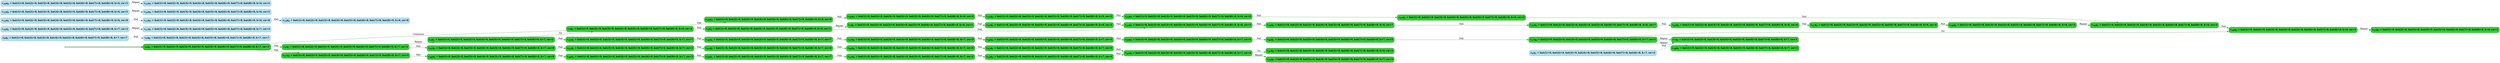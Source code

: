 digraph g {

	rankdir="LR"

	__invisible__[shape="point", color="forestgreen"]
	c0q1[label=<<b>c<sub>0</sub>q<sub>1</sub> = bat(1)=9, bat(2)=9, bat(3)=9, bat(4)=9, bat(5)=9, bat(6)=9, bat(7)=9, bat(8)=9, h=7, sw=1</b>>, shape="box", style="rounded, filled", fillcolor="limegreen", color="forestgreen", penwidth=3] // Initial
	c1q1[label=<<b>c<sub>1</sub>q<sub>1</sub> = bat(1)=8, bat(2)=9, bat(3)=9, bat(4)=9, bat(5)=9, bat(6)=9, bat(7)=9, bat(8)=9, h=7, sw=2</b>>, shape="box", style="rounded, filled", fillcolor="limegreen", color="forestgreen"]
	c2q1[label=<<b>c<sub>2</sub>q<sub>1</sub> = bat(1)=9, bat(2)=9, bat(3)=9, bat(4)=9, bat(5)=9, bat(6)=9, bat(7)=9, bat(8)=9, h=7, sw=2</b>>, shape="box", style="rounded, filled", fillcolor="limegreen", color="forestgreen"]
	c3q3[label=<<b>c<sub>3</sub>q<sub>3</sub> = bat(1)=9, bat(2)=9, bat(3)=9, bat(4)=9, bat(5)=9, bat(6)=9, bat(7)=9, bat(8)=9, h=6, sw=2</b>>, shape="box", style="rounded, filled", fillcolor="limegreen", color="forestgreen"]
	c4q3[label=<<b>c<sub>4</sub>q<sub>3</sub> = bat(1)=9, bat(2)=8, bat(3)=9, bat(4)=9, bat(5)=9, bat(6)=9, bat(7)=9, bat(8)=9, h=6, sw=1</b>>, shape="box", style="rounded, filled", fillcolor="limegreen", color="forestgreen"]
	c5q3[label=<<b>c<sub>5</sub>q<sub>3</sub> = bat(1)=9, bat(2)=9, bat(3)=9, bat(4)=9, bat(5)=9, bat(6)=9, bat(7)=9, bat(8)=9, h=6, sw=1</b>>, shape="box", style="rounded, filled", fillcolor="limegreen", color="forestgreen"]
	c22q3[label=<<b>c<sub>22</sub>q<sub>3</sub> = bat(1)=8, bat(2)=9, bat(3)=9, bat(4)=9, bat(5)=9, bat(6)=9, bat(7)=9, bat(8)=9, h=6, sw=2</b>>, shape="box", style="rounded, filled", fillcolor="limegreen", color="forestgreen"]
	c23q3[label=<<b>c<sub>23</sub>q<sub>3</sub> = bat(1)=8, bat(2)=8, bat(3)=9, bat(4)=9, bat(5)=9, bat(6)=9, bat(7)=9, bat(8)=9, h=6, sw=5</b>>, shape="box", style="rounded, filled", fillcolor="limegreen", color="forestgreen"]
	c24q3[label=<<b>c<sub>24</sub>q<sub>3</sub> = bat(1)=8, bat(2)=8, bat(3)=9, bat(4)=9, bat(5)=8, bat(6)=9, bat(7)=9, bat(8)=9, h=6, sw=7</b>>, shape="box", style="rounded, filled", fillcolor="limegreen", color="forestgreen"]
	c25q3[label=<<b>c<sub>25</sub>q<sub>3</sub> = bat(1)=8, bat(2)=8, bat(3)=9, bat(4)=9, bat(5)=8, bat(6)=9, bat(7)=9, bat(8)=8, h=6, sw=7</b>>, shape="box", style="rounded, filled", fillcolor="limegreen", color="forestgreen"]
	c26q3[label=<<b>c<sub>26</sub>q<sub>3</sub> = bat(1)=8, bat(2)=8, bat(3)=9, bat(4)=9, bat(5)=8, bat(6)=9, bat(7)=8, bat(8)=8, h=6, sw=6</b>>, shape="box", style="rounded, filled", fillcolor="limegreen", color="forestgreen"]
	c27q3[label=<<b>c<sub>27</sub>q<sub>3</sub> = bat(1)=8, bat(2)=8, bat(3)=9, bat(4)=9, bat(5)=8, bat(6)=8, bat(7)=8, bat(8)=8, h=6, sw=4</b>>, shape="box", style="rounded, filled", fillcolor="limegreen", color="forestgreen"]
	c28q2[label=<<b>c<sub>28</sub>q<sub>2</sub> = bat(1)=8, bat(2)=8, bat(3)=9, bat(4)=8, bat(5)=8, bat(6)=8, bat(7)=8, bat(8)=8, h=6, sw=3</b>>, shape="box", style="rounded, filled", fillcolor="limegreen", color="forestgreen"]
	c34q3[label=<<b>c<sub>34</sub>q<sub>3</sub> = bat(1)=9, bat(2)=8, bat(3)=9, bat(4)=8, bat(5)=8, bat(6)=8, bat(7)=8, bat(8)=8, h=6, sw=3</b>>, shape="box", style="rounded, filled", fillcolor="limegreen", color="forestgreen"]
	c19q2[label=<<b>c<sub>19</sub>q<sub>2</sub> = bat(1)=9, bat(2)=8, bat(3)=8, bat(4)=8, bat(5)=8, bat(6)=8, bat(7)=8, bat(8)=8, h=6, sw=1</b>>, shape="box", style="rounded, filled", fillcolor="limegreen", color="forestgreen"]
	c53q3[label=<<b>c<sub>53</sub>q<sub>3</sub> = bat(1)=9, bat(2)=8, bat(3)=8, bat(4)=9, bat(5)=8, bat(6)=8, bat(7)=8, bat(8)=8, h=6, sw=1</b>>, shape="box", style="rounded, filled", fillcolor="limegreen", color="forestgreen"]
	c29q3[label=<<b>c<sub>29</sub>q<sub>3</sub> = bat(1)=9, bat(2)=8, bat(3)=9, bat(4)=9, bat(5)=9, bat(6)=9, bat(7)=9, bat(8)=9, h=6, sw=8</b>>, shape="box", style="rounded, filled", fillcolor="limegreen", color="forestgreen"]
	c30q3[label=<<b>c<sub>30</sub>q<sub>3</sub> = bat(1)=9, bat(2)=8, bat(3)=9, bat(4)=9, bat(5)=9, bat(6)=9, bat(7)=9, bat(8)=8, h=6, sw=4</b>>, shape="box", style="rounded, filled", fillcolor="limegreen", color="forestgreen"]
	c31q3[label=<<b>c<sub>31</sub>q<sub>3</sub> = bat(1)=9, bat(2)=8, bat(3)=9, bat(4)=8, bat(5)=9, bat(6)=9, bat(7)=9, bat(8)=8, h=6, sw=5</b>>, shape="box", style="rounded, filled", fillcolor="limegreen", color="forestgreen"]
	c32q3[label=<<b>c<sub>32</sub>q<sub>3</sub> = bat(1)=9, bat(2)=8, bat(3)=9, bat(4)=8, bat(5)=8, bat(6)=9, bat(7)=9, bat(8)=8, h=6, sw=6</b>>, shape="box", style="rounded, filled", fillcolor="limegreen", color="forestgreen"]
	c33q3[label=<<b>c<sub>33</sub>q<sub>3</sub> = bat(1)=9, bat(2)=8, bat(3)=9, bat(4)=8, bat(5)=8, bat(6)=9, bat(7)=8, bat(8)=8, h=6, sw=6</b>>, shape="box", style="rounded, filled", fillcolor="limegreen", color="forestgreen"]
	c35q1[label=<<b>c<sub>35</sub>q<sub>1</sub> = bat(1)=9, bat(2)=8, bat(3)=9, bat(4)=9, bat(5)=9, bat(6)=9, bat(7)=9, bat(8)=9, h=7, sw=7</b>>, shape="box", style="rounded, filled", fillcolor="limegreen", color="forestgreen"]
	c36q1[label=<<b>c<sub>36</sub>q<sub>1</sub> = bat(1)=9, bat(2)=8, bat(3)=9, bat(4)=9, bat(5)=9, bat(6)=9, bat(7)=9, bat(8)=8, h=7, sw=7</b>>, shape="box", style="rounded, filled", fillcolor="limegreen", color="forestgreen"]
	c37q1[label=<<b>c<sub>37</sub>q<sub>1</sub> = bat(1)=9, bat(2)=8, bat(3)=9, bat(4)=9, bat(5)=9, bat(6)=9, bat(7)=8, bat(8)=8, h=7, sw=3</b>>, shape="box", style="rounded, filled", fillcolor="limegreen", color="forestgreen"]
	c38q1[label=<<b>c<sub>38</sub>q<sub>1</sub> = bat(1)=9, bat(2)=8, bat(3)=8, bat(4)=9, bat(5)=9, bat(6)=9, bat(7)=8, bat(8)=8, h=7, sw=4</b>>, shape="box", style="rounded, filled", fillcolor="limegreen", color="forestgreen"]
	c39q1[label=<<b>c<sub>39</sub>q<sub>1</sub> = bat(1)=9, bat(2)=8, bat(3)=8, bat(4)=8, bat(5)=9, bat(6)=9, bat(7)=8, bat(8)=8, h=7, sw=5</b>>, shape="box", style="rounded, filled", fillcolor="limegreen", color="forestgreen"]
	c40q1[label=<<b>c<sub>40</sub>q<sub>1</sub> = bat(1)=9, bat(2)=8, bat(3)=8, bat(4)=8, bat(5)=9, bat(6)=8, bat(7)=8, bat(8)=8, h=7, sw=5</b>>, shape="box", style="rounded, filled", fillcolor="limegreen", color="forestgreen"]
	c17q0[label=<<b>c<sub>17</sub>q<sub>0</sub> = bat(1)=9, bat(2)=8, bat(3)=8, bat(4)=8, bat(5)=8, bat(6)=8, bat(7)=8, bat(8)=8, h=7, sw=1</b>>, shape="box", style="rounded, filled", fillcolor="limegreen", color="forestgreen"]
	c18q1[label=<<b>c<sub>18</sub>q<sub>1</sub> = bat(1)=9, bat(2)=8, bat(3)=8, bat(4)=8, bat(5)=9, bat(6)=8, bat(7)=8, bat(8)=8, h=7, sw=1</b>>, shape="box", style="rounded, filled", fillcolor="limegreen", color="forestgreen"]
	c7q1[label=<<b>c<sub>7</sub>q<sub>1</sub> = bat(1)=9, bat(2)=8, bat(3)=9, bat(4)=8, bat(5)=8, bat(6)=8, bat(7)=8, bat(8)=8, h=7, sw=1</b>>, shape="box", style="rounded, filled", fillcolor="limegreen", color="forestgreen"]
	c41q1[label=<<b>c<sub>41</sub>q<sub>1</sub> = bat(1)=8, bat(2)=8, bat(3)=9, bat(4)=9, bat(5)=9, bat(6)=9, bat(7)=9, bat(8)=9, h=7, sw=8</b>>, shape="box", style="rounded, filled", fillcolor="limegreen", color="forestgreen"]
	c42q1[label=<<b>c<sub>42</sub>q<sub>1</sub> = bat(1)=8, bat(2)=8, bat(3)=9, bat(4)=9, bat(5)=9, bat(6)=9, bat(7)=9, bat(8)=8, h=7, sw=3</b>>, shape="box", style="rounded, filled", fillcolor="limegreen", color="forestgreen"]
	c43q1[label=<<b>c<sub>43</sub>q<sub>1</sub> = bat(1)=8, bat(2)=8, bat(3)=8, bat(4)=9, bat(5)=9, bat(6)=9, bat(7)=9, bat(8)=8, h=7, sw=6</b>>, shape="box", style="rounded, filled", fillcolor="limegreen", color="forestgreen"]
	c44q1[label=<<b>c<sub>44</sub>q<sub>1</sub> = bat(1)=8, bat(2)=8, bat(3)=8, bat(4)=9, bat(5)=9, bat(6)=9, bat(7)=8, bat(8)=8, h=7, sw=6</b>>, shape="box", style="rounded, filled", fillcolor="limegreen", color="forestgreen"]
	c45q1[label=<<b>c<sub>45</sub>q<sub>1</sub> = bat(1)=8, bat(2)=8, bat(3)=8, bat(4)=9, bat(5)=9, bat(6)=8, bat(7)=8, bat(8)=8, h=7, sw=5</b>>, shape="box", style="rounded, filled", fillcolor="limegreen", color="forestgreen"]
	c46q0[label=<<b>c<sub>46</sub>q<sub>0</sub> = bat(1)=8, bat(2)=8, bat(3)=8, bat(4)=9, bat(5)=8, bat(6)=8, bat(7)=8, bat(8)=8, h=7, sw=4</b>>, shape="box", style="rounded, filled", fillcolor="limegreen", color="forestgreen"]
	c54q1[label=<<b>c<sub>54</sub>q<sub>1</sub> = bat(1)=8, bat(2)=8, bat(3)=9, bat(4)=9, bat(5)=8, bat(6)=8, bat(7)=8, bat(8)=8, h=7, sw=4</b>>, shape="box", style="rounded, filled", fillcolor="limegreen", color="forestgreen"]
	c55q2[label=<<b>c<sub>55</sub>q<sub>2</sub> = bat(1)=8, bat(2)=8, bat(3)=8, bat(4)=9, bat(5)=8, bat(6)=8, bat(7)=8, bat(8)=8, h=6, sw=4</b>>, shape="box", style="rounded, filled", fillcolor="limegreen", color="forestgreen"]
	c47q1[label=<<b>c<sub>47</sub>q<sub>1</sub> = bat(1)=8, bat(2)=9, bat(3)=9, bat(4)=9, bat(5)=9, bat(6)=9, bat(7)=9, bat(8)=9, h=7, sw=6</b>>, shape="box", style="rounded, filled", fillcolor="limegreen", color="forestgreen"]
	c48q1[label=<<b>c<sub>48</sub>q<sub>1</sub> = bat(1)=8, bat(2)=9, bat(3)=9, bat(4)=9, bat(5)=9, bat(6)=8, bat(7)=9, bat(8)=9, h=7, sw=8</b>>, shape="box", style="rounded, filled", fillcolor="limegreen", color="forestgreen"]
	c49q1[label=<<b>c<sub>49</sub>q<sub>1</sub> = bat(1)=8, bat(2)=9, bat(3)=9, bat(4)=9, bat(5)=9, bat(6)=8, bat(7)=9, bat(8)=8, h=7, sw=3</b>>, shape="box", style="rounded, filled", fillcolor="limegreen", color="forestgreen"]
	c50q1[label=<<b>c<sub>50</sub>q<sub>1</sub> = bat(1)=8, bat(2)=9, bat(3)=8, bat(4)=9, bat(5)=9, bat(6)=8, bat(7)=9, bat(8)=8, h=7, sw=7</b>>, shape="box", style="rounded, filled", fillcolor="limegreen", color="forestgreen"]
	c51q1[label=<<b>c<sub>51</sub>q<sub>1</sub> = bat(1)=8, bat(2)=9, bat(3)=8, bat(4)=9, bat(5)=9, bat(6)=8, bat(7)=8, bat(8)=8, h=7, sw=2</b>>, shape="box", style="rounded, filled", fillcolor="limegreen", color="forestgreen"]
	c52q1[label=<<b>c<sub>52</sub>q<sub>1</sub> = bat(1)=8, bat(2)=8, bat(3)=8, bat(4)=9, bat(5)=9, bat(6)=8, bat(7)=8, bat(8)=8, h=7, sw=4</b>>, shape="box", style="rounded, filled", fillcolor="limegreen", color="forestgreen"]
	c6q1[label=<<b>c<sub>6</sub>q<sub>1</sub> = bat(1)=9, bat(2)=9, bat(3)=9, bat(4)=8, bat(5)=8, bat(6)=8, bat(7)=8, bat(8)=8, h=7, sw=2</b>>, shape="box", style="rounded, filled, dashed", fillcolor="lightblue2", color="deepskyblue4"]
	c8q1[label=<<b>c<sub>8</sub>q<sub>1</sub> = bat(1)=8, bat(2)=8, bat(3)=8, bat(4)=9, bat(5)=8, bat(6)=8, bat(7)=9, bat(8)=8, h=7, sw=7</b>>, shape="box", style="rounded, filled, dashed", fillcolor="lightblue2", color="deepskyblue4"]
	c9q0[label=<<b>c<sub>9</sub>q<sub>0</sub> = bat(1)=8, bat(2)=8, bat(3)=8, bat(4)=8, bat(5)=8, bat(6)=8, bat(7)=9, bat(8)=8, h=7, sw=7</b>>, shape="box", style="rounded, filled, dashed", fillcolor="lightblue2", color="deepskyblue4"]
	c10q1[label=<<b>c<sub>10</sub>q<sub>1</sub> = bat(1)=8, bat(2)=8, bat(3)=9, bat(4)=8, bat(5)=9, bat(6)=8, bat(7)=8, bat(8)=8, h=7, sw=3</b>>, shape="box", style="rounded, filled, dashed", fillcolor="lightblue2", color="deepskyblue4"]
	c11q1[label=<<b>c<sub>11</sub>q<sub>1</sub> = bat(1)=9, bat(2)=8, bat(3)=9, bat(4)=8, bat(5)=9, bat(6)=8, bat(7)=8, bat(8)=8, h=7, sw=3</b>>, shape="box", style="rounded, filled, dashed", fillcolor="lightblue2", color="deepskyblue4"]
	c12q3[label=<<b>c<sub>12</sub>q<sub>3</sub> = bat(1)=9, bat(2)=9, bat(3)=8, bat(4)=8, bat(5)=8, bat(6)=8, bat(7)=8, bat(8)=9, h=6, sw=8</b>>, shape="box", style="rounded, filled, dashed", fillcolor="lightblue2", color="deepskyblue4"]
	c13q3[label=<<b>c<sub>13</sub>q<sub>3</sub> = bat(1)=9, bat(2)=8, bat(3)=8, bat(4)=8, bat(5)=8, bat(6)=8, bat(7)=8, bat(8)=9, h=6, sw=8</b>>, shape="box", style="rounded, filled, dashed", fillcolor="lightblue2", color="deepskyblue4"]
	c14q2[label=<<b>c<sub>14</sub>q<sub>2</sub> = bat(1)=8, bat(2)=8, bat(3)=8, bat(4)=8, bat(5)=8, bat(6)=8, bat(7)=8, bat(8)=9, h=6, sw=8</b>>, shape="box", style="rounded, filled, dashed", fillcolor="lightblue2", color="deepskyblue4"]
	c15q3[label=<<b>c<sub>15</sub>q<sub>3</sub> = bat(1)=8, bat(2)=8, bat(3)=9, bat(4)=8, bat(5)=9, bat(6)=8, bat(7)=8, bat(8)=8, h=6, sw=5</b>>, shape="box", style="rounded, filled, dashed", fillcolor="lightblue2", color="deepskyblue4"]
	c16q3[label=<<b>c<sub>16</sub>q<sub>3</sub> = bat(1)=8, bat(2)=9, bat(3)=9, bat(4)=8, bat(5)=9, bat(6)=8, bat(7)=8, bat(8)=8, h=6, sw=5</b>>, shape="box", style="rounded, filled, dashed", fillcolor="lightblue2", color="deepskyblue4"]
	c20q2[label=<<b>c<sub>20</sub>q<sub>2</sub> = bat(1)=8, bat(2)=9, bat(3)=8, bat(4)=8, bat(5)=8, bat(6)=8, bat(7)=8, bat(8)=8, h=6, sw=2</b>>, shape="box", style="rounded, filled, dashed", fillcolor="lightblue2", color="deepskyblue4"]
	c21q3[label=<<b>c<sub>21</sub>q<sub>3</sub> = bat(1)=8, bat(2)=9, bat(3)=9, bat(4)=8, bat(5)=8, bat(6)=8, bat(7)=8, bat(8)=8, h=6, sw=2</b>>, shape="box", style="rounded, filled, dashed", fillcolor="lightblue2", color="deepskyblue4"]

	__invisible__ -> c0q1[penwidth=3, color="forestgreen"]
	c0q1 -> c1q1[label=<Fail>, color="forestgreen"]
	c1q1 -> c2q1[label=<Repair>, color="forestgreen"]
	c2q1 -> c3q3[label=<Tic>, color="forestgreen"]
	c3q3 -> c0q1[label=<Commute>, color="forestgreen"]
	c3q3 -> c4q3[label=<Fail>, color="forestgreen"]
	c4q3 -> c5q3[label=<Repair>, color="forestgreen"]
	c5q3 -> c22q3[label=<Fail>, color="forestgreen"]
	c22q3 -> c23q3[label=<Fail>, color="forestgreen"]
	c23q3 -> c24q3[label=<Fail>, color="forestgreen"]
	c24q3 -> c25q3[label=<Fail>, color="forestgreen"]
	c25q3 -> c26q3[label=<Fail>, color="forestgreen"]
	c26q3 -> c27q3[label=<Fail>, color="forestgreen"]
	c27q3 -> c28q2[label=<Fail>, color="forestgreen"]
	c28q2 -> c34q3[label=<Repair>, color="forestgreen"]
	c34q3 -> c19q2[label=<Fail>, color="forestgreen"]
	c19q2 -> c53q3[label=<Repair>, color="forestgreen"]
	c4q3 -> c23q3[label=<Fail>, color="forestgreen"]
	c3q3 -> c29q3[label=<Fail>, color="forestgreen"]
	c29q3 -> c30q3[label=<Fail>, color="forestgreen"]
	c30q3 -> c31q3[label=<Fail>, color="forestgreen"]
	c31q3 -> c32q3[label=<Fail>, color="forestgreen"]
	c32q3 -> c33q3[label=<Fail>, color="forestgreen"]
	c33q3 -> c34q3[label=<Fail>, color="forestgreen"]
	c2q1 -> c35q1[label=<Fail>, color="forestgreen"]
	c35q1 -> c36q1[label=<Fail>, color="forestgreen"]
	c36q1 -> c37q1[label=<Fail>, color="forestgreen"]
	c37q1 -> c38q1[label=<Fail>, color="forestgreen"]
	c38q1 -> c39q1[label=<Fail>, color="forestgreen"]
	c39q1 -> c40q1[label=<Fail>, color="forestgreen"]
	c40q1 -> c17q0[label=<Fail>, color="forestgreen"]
	c17q0 -> c18q1[label=<Repair>, color="forestgreen"]
	c17q0 -> c19q2[label=<Tic>, color="forestgreen"]
	c17q0 -> c7q1[label=<Repair>, color="forestgreen"]
	c1q1 -> c41q1[label=<Fail>, color="forestgreen"]
	c41q1 -> c42q1[label=<Fail>, color="forestgreen"]
	c42q1 -> c43q1[label=<Fail>, color="forestgreen"]
	c43q1 -> c44q1[label=<Fail>, color="forestgreen"]
	c44q1 -> c45q1[label=<Fail>, color="forestgreen"]
	c45q1 -> c46q0[label=<Fail>, color="forestgreen"]
	c46q0 -> c54q1[label=<Repair>, color="forestgreen"]
	c46q0 -> c55q2[label=<Tic>, color="forestgreen"]
	c0q1 -> c47q1[label=<Fail>, color="forestgreen"]
	c47q1 -> c48q1[label=<Fail>, color="forestgreen"]
	c48q1 -> c49q1[label=<Fail>, color="forestgreen"]
	c49q1 -> c50q1[label=<Fail>, color="forestgreen"]
	c50q1 -> c51q1[label=<Fail>, color="forestgreen"]
	c51q1 -> c52q1[label=<Fail>, color="forestgreen"]
	c52q1 -> c46q0[label=<Fail>, color="forestgreen"]
	c6q1 -> c7q1[label=<Fail>, color="deepskyblue4", style="dashed"]
	c8q1 -> c9q0[label=<Fail>, color="deepskyblue4", style="dashed"]
	c10q1 -> c11q1[label=<Repair>, color="deepskyblue4", style="dashed"]
	c12q3 -> c13q3[label=<Fail>, color="deepskyblue4", style="dashed"]
	c13q3 -> c14q2[label=<Fail>, color="deepskyblue4", style="dashed"]
	c15q3 -> c16q3[label=<Repair>, color="deepskyblue4", style="dashed"]
	c20q2 -> c21q3[label=<Repair>, color="deepskyblue4", style="dashed"]

}

